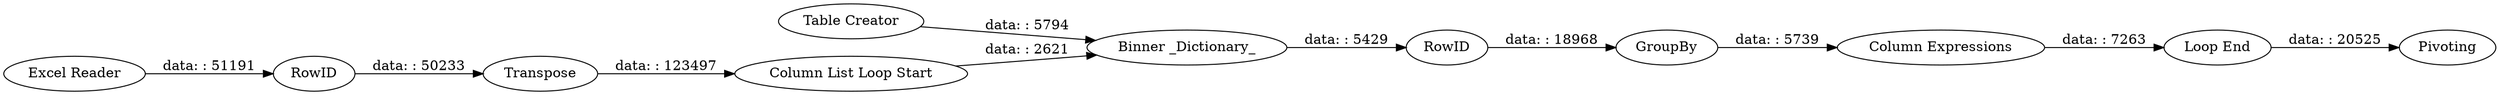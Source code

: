 digraph {
	"8884339463240648915_6" [label="Binner _Dictionary_"]
	"8884339463240648915_11" [label="Column Expressions"]
	"8884339463240648915_7" [label="Table Creator"]
	"8884339463240648915_10" [label="Loop End"]
	"8884339463240648915_4" [label="Column List Loop Start"]
	"8884339463240648915_2" [label=Transpose]
	"8884339463240648915_12" [label=Pivoting]
	"8884339463240648915_1" [label="Excel Reader"]
	"8884339463240648915_9" [label=RowID]
	"8884339463240648915_3" [label=RowID]
	"8884339463240648915_8" [label=GroupBy]
	"8884339463240648915_9" -> "8884339463240648915_8" [label="data: : 18968"]
	"8884339463240648915_3" -> "8884339463240648915_2" [label="data: : 50233"]
	"8884339463240648915_4" -> "8884339463240648915_6" [label="data: : 2621"]
	"8884339463240648915_11" -> "8884339463240648915_10" [label="data: : 7263"]
	"8884339463240648915_1" -> "8884339463240648915_3" [label="data: : 51191"]
	"8884339463240648915_8" -> "8884339463240648915_11" [label="data: : 5739"]
	"8884339463240648915_10" -> "8884339463240648915_12" [label="data: : 20525"]
	"8884339463240648915_7" -> "8884339463240648915_6" [label="data: : 5794"]
	"8884339463240648915_2" -> "8884339463240648915_4" [label="data: : 123497"]
	"8884339463240648915_6" -> "8884339463240648915_9" [label="data: : 5429"]
	rankdir=LR
}
